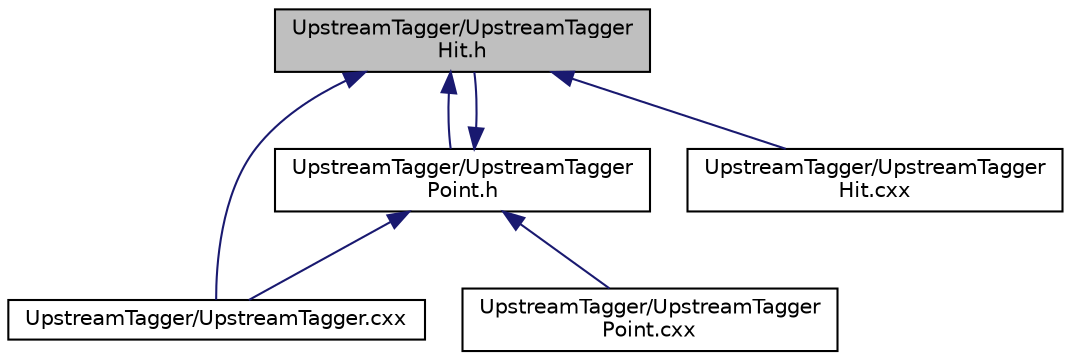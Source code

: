 digraph "UpstreamTagger/UpstreamTaggerHit.h"
{
 // LATEX_PDF_SIZE
  edge [fontname="Helvetica",fontsize="10",labelfontname="Helvetica",labelfontsize="10"];
  node [fontname="Helvetica",fontsize="10",shape=record];
  Node1 [label="UpstreamTagger/UpstreamTagger\lHit.h",height=0.2,width=0.4,color="black", fillcolor="grey75", style="filled", fontcolor="black",tooltip=" "];
  Node1 -> Node2 [dir="back",color="midnightblue",fontsize="10",style="solid",fontname="Helvetica"];
  Node2 [label="UpstreamTagger/UpstreamTagger\lPoint.h",height=0.2,width=0.4,color="black", fillcolor="white", style="filled",URL="$UpstreamTaggerPoint_8h.html",tooltip=" "];
  Node2 -> Node3 [dir="back",color="midnightblue",fontsize="10",style="solid",fontname="Helvetica"];
  Node3 [label="UpstreamTagger/UpstreamTagger.cxx",height=0.2,width=0.4,color="black", fillcolor="white", style="filled",URL="$UpstreamTagger_8cxx.html",tooltip=" "];
  Node2 -> Node1 [dir="back",color="midnightblue",fontsize="10",style="solid",fontname="Helvetica"];
  Node2 -> Node4 [dir="back",color="midnightblue",fontsize="10",style="solid",fontname="Helvetica"];
  Node4 [label="UpstreamTagger/UpstreamTagger\lPoint.cxx",height=0.2,width=0.4,color="black", fillcolor="white", style="filled",URL="$UpstreamTaggerPoint_8cxx.html",tooltip=" "];
  Node1 -> Node3 [dir="back",color="midnightblue",fontsize="10",style="solid",fontname="Helvetica"];
  Node1 -> Node5 [dir="back",color="midnightblue",fontsize="10",style="solid",fontname="Helvetica"];
  Node5 [label="UpstreamTagger/UpstreamTagger\lHit.cxx",height=0.2,width=0.4,color="black", fillcolor="white", style="filled",URL="$UpstreamTaggerHit_8cxx.html",tooltip=" "];
}
